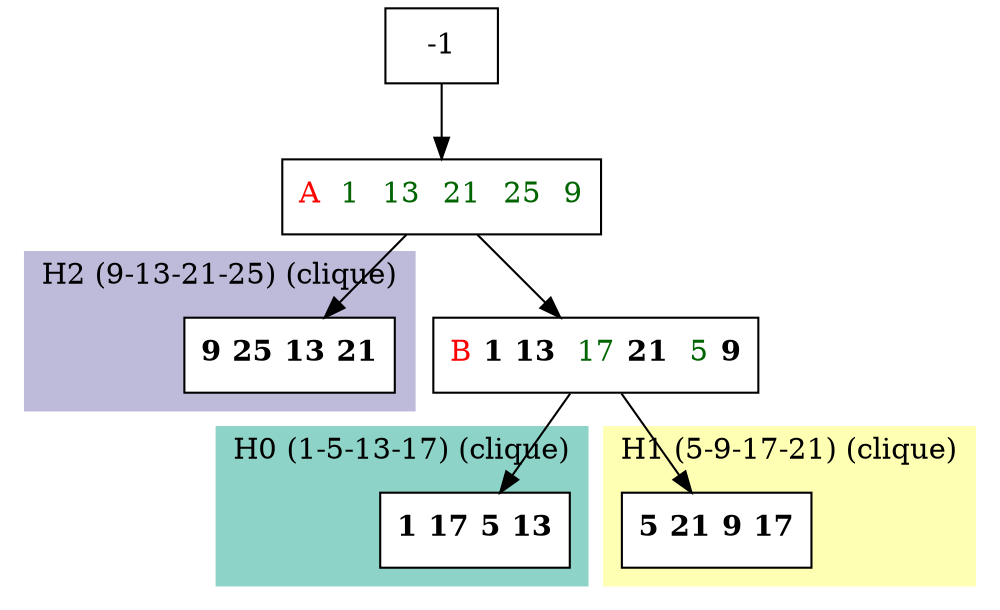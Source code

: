 digraph G {
    node [shape=box];
    subgraph cluster0 {
        node [style=filled,fillcolor=white];
        labeljust="l";
        style=filled;
        color="#8DD3C7";
        H0_0;
        label="H0 (1-5-13-17) (clique)";
    }
    subgraph cluster1 {
        node [style=filled,fillcolor=white];
        labeljust="l";
        style=filled;
        color="#FFFFB3";
        H1_0;
        label="H1 (5-9-17-21) (clique)";
    }
    subgraph cluster2 {
        node [style=filled,fillcolor=white];
        labeljust="l";
        style=filled;
        color="#BEBADA";
        H2_0;
        label="H2 (9-13-21-25) (clique)";
    }
     14 [shape=record,label= <{  <FONT COLOR="RED">A</FONT>  <FONT COLOR="DARKGREEN">1</FONT>  <FONT COLOR="DARKGREEN">13</FONT>  <FONT COLOR="DARKGREEN">21</FONT>  <FONT COLOR="DARKGREEN">25</FONT>  <FONT COLOR="DARKGREEN">9</FONT>}> ];
     -1  ->  14;
     H2_0 [shape=record,label= <{ <b>9</b> <b>25</b> <b>13</b> <b>21</b>}> ];
     14  ->  H2_0;
     1 [shape=record,label= <{  <FONT COLOR="RED">B</FONT> <b>1</b> <b>13</b>  <FONT COLOR="DARKGREEN">17</FONT> <b>21</b>  <FONT COLOR="DARKGREEN">5</FONT> <b>9</b>}> ];
     14  ->  1;
     H0_0 [shape=record,label= <{ <b>1</b> <b>17</b> <b>5</b> <b>13</b>}> ];
     1  ->  H0_0;
     H1_0 [shape=record,label= <{ <b>5</b> <b>21</b> <b>9</b> <b>17</b>}> ];
     1  ->  H1_0;
}
